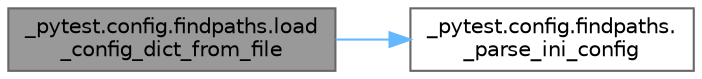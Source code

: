 digraph "_pytest.config.findpaths.load_config_dict_from_file"
{
 // LATEX_PDF_SIZE
  bgcolor="transparent";
  edge [fontname=Helvetica,fontsize=10,labelfontname=Helvetica,labelfontsize=10];
  node [fontname=Helvetica,fontsize=10,shape=box,height=0.2,width=0.4];
  rankdir="LR";
  Node1 [id="Node000001",label="_pytest.config.findpaths.load\l_config_dict_from_file",height=0.2,width=0.4,color="gray40", fillcolor="grey60", style="filled", fontcolor="black",tooltip=" "];
  Node1 -> Node2 [id="edge1_Node000001_Node000002",color="steelblue1",style="solid",tooltip=" "];
  Node2 [id="Node000002",label="_pytest.config.findpaths.\l_parse_ini_config",height=0.2,width=0.4,color="grey40", fillcolor="white", style="filled",URL="$namespace__pytest_1_1config_1_1findpaths.html#a5d17240069e1f5032d91bcf448c04f6a",tooltip=" "];
}
